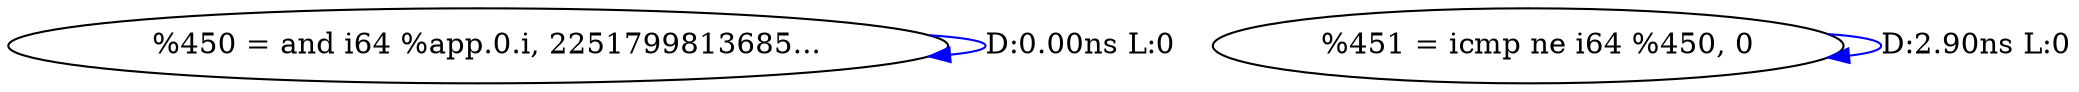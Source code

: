 digraph {
Node0x3d1a280[label="  %450 = and i64 %app.0.i, 2251799813685..."];
Node0x3d1a280 -> Node0x3d1a280[label="D:0.00ns L:0",color=blue];
Node0x3d1a360[label="  %451 = icmp ne i64 %450, 0"];
Node0x3d1a360 -> Node0x3d1a360[label="D:2.90ns L:0",color=blue];
}
